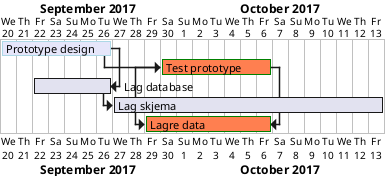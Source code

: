 @startgantt
Project starts the 20th of september 2017
[Prototype design] lasts 7 days and is colored in Lavender/LightBlue
[Test prototype] lasts 7 days and is colored in Coral/Green and starts 3 days after [Prototype design]'s end
[Lag database] lasts 5 days and ends at [Prototype design]'s end
[Lag skjema] lasts 17 days and starts at [Lag database]'s end
[Lagre data] is colored in Coral/Green
[Lagre data] starts 1 day before [Test prototype]'s start and ends at [Test prototype]'s end
@endgantt
